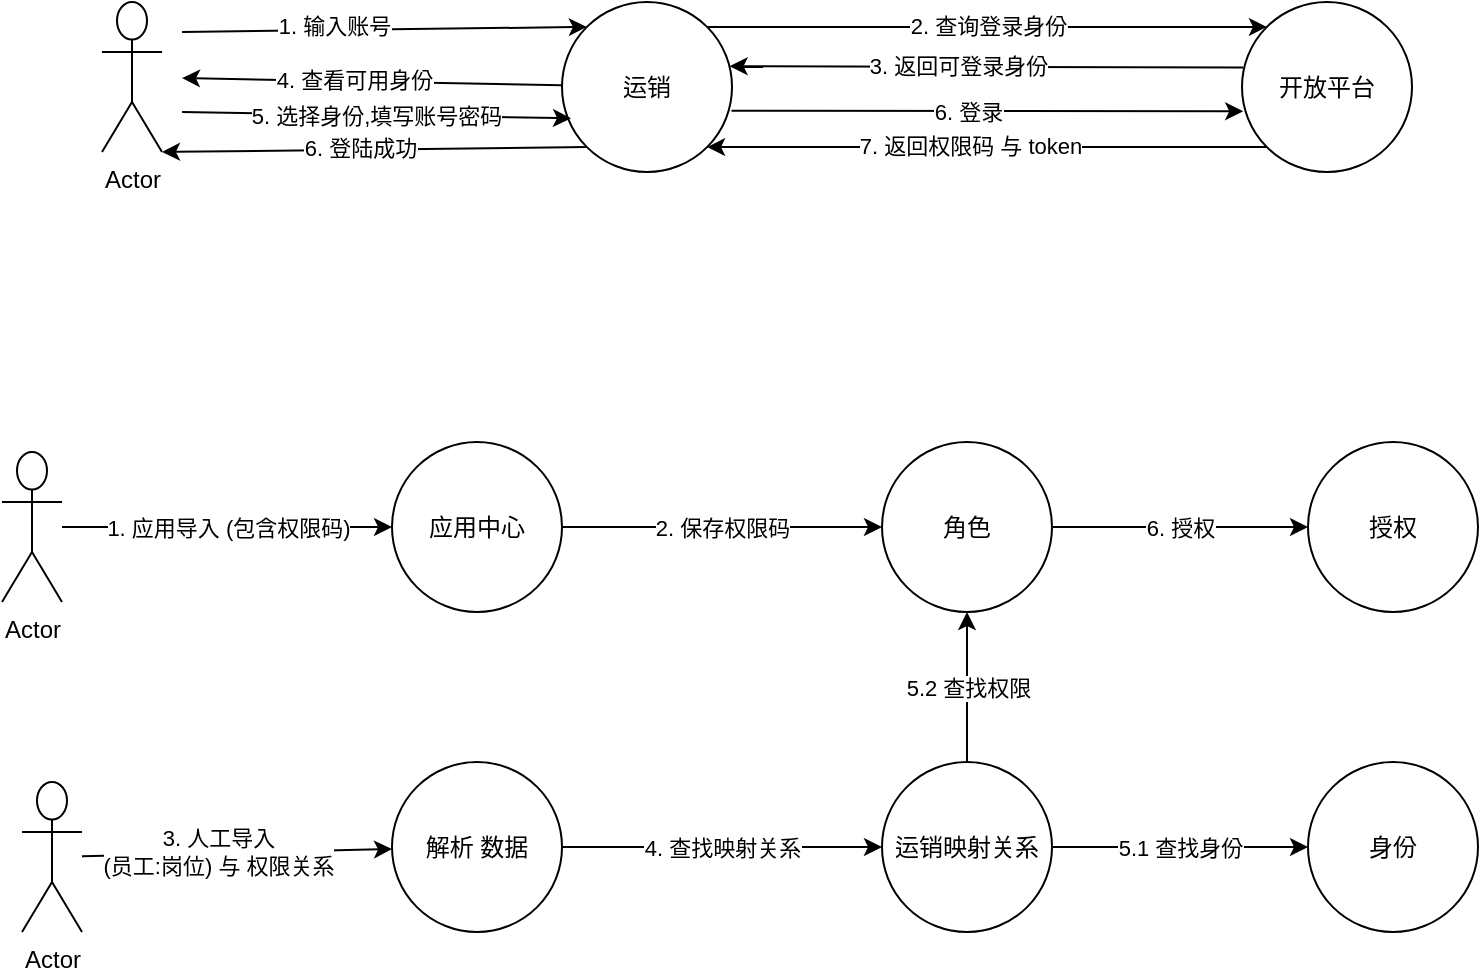 <mxfile>
    <diagram id="dNoqIz6MQm1i8cKQrkP7" name="Page-1">
        <mxGraphModel dx="1951" dy="794" grid="1" gridSize="10" guides="1" tooltips="1" connect="1" arrows="1" fold="1" page="1" pageScale="1" pageWidth="850" pageHeight="1100" math="0" shadow="0">
            <root>
                <mxCell id="0"/>
                <mxCell id="1" parent="0"/>
                <mxCell id="12" value="2. 查询登录身份" style="edgeStyle=none;html=1;exitX=1;exitY=0;exitDx=0;exitDy=0;entryX=0;entryY=0;entryDx=0;entryDy=0;" edge="1" parent="1" source="2" target="11">
                    <mxGeometry relative="1" as="geometry"/>
                </mxCell>
                <mxCell id="18" style="edgeStyle=none;html=1;" edge="1" parent="1" source="2">
                    <mxGeometry relative="1" as="geometry">
                        <mxPoint x="-180" y="353" as="targetPoint"/>
                    </mxGeometry>
                </mxCell>
                <mxCell id="20" value="4. 查看可用身份" style="edgeLabel;html=1;align=center;verticalAlign=middle;resizable=0;points=[];" vertex="1" connectable="0" parent="18">
                    <mxGeometry x="0.1" y="-1" relative="1" as="geometry">
                        <mxPoint as="offset"/>
                    </mxGeometry>
                </mxCell>
                <mxCell id="23" style="edgeStyle=none;html=1;entryX=0.007;entryY=0.643;entryDx=0;entryDy=0;exitX=0.997;exitY=0.64;exitDx=0;exitDy=0;exitPerimeter=0;entryPerimeter=0;" edge="1" parent="1" source="2" target="11">
                    <mxGeometry relative="1" as="geometry"/>
                </mxCell>
                <mxCell id="24" value="6. 登录" style="edgeLabel;html=1;align=center;verticalAlign=middle;resizable=0;points=[];" vertex="1" connectable="0" parent="23">
                    <mxGeometry x="-0.073" relative="1" as="geometry">
                        <mxPoint as="offset"/>
                    </mxGeometry>
                </mxCell>
                <mxCell id="27" style="edgeStyle=none;html=1;exitX=0;exitY=1;exitDx=0;exitDy=0;entryX=1;entryY=1;entryDx=0;entryDy=0;entryPerimeter=0;" edge="1" parent="1" source="2" target="8">
                    <mxGeometry relative="1" as="geometry"/>
                </mxCell>
                <mxCell id="28" value="6. 登陆成功" style="edgeLabel;html=1;align=center;verticalAlign=middle;resizable=0;points=[];" vertex="1" connectable="0" parent="27">
                    <mxGeometry x="0.072" y="-1" relative="1" as="geometry">
                        <mxPoint as="offset"/>
                    </mxGeometry>
                </mxCell>
                <mxCell id="2" value="运销" style="ellipse;whiteSpace=wrap;html=1;aspect=fixed;" vertex="1" parent="1">
                    <mxGeometry x="10" y="315" width="85" height="85" as="geometry"/>
                </mxCell>
                <mxCell id="9" style="edgeStyle=none;html=1;entryX=0;entryY=0;entryDx=0;entryDy=0;" edge="1" parent="1" target="2">
                    <mxGeometry relative="1" as="geometry">
                        <mxPoint x="-180" y="330" as="sourcePoint"/>
                    </mxGeometry>
                </mxCell>
                <mxCell id="13" value="1. 输入账号" style="edgeLabel;html=1;align=center;verticalAlign=middle;resizable=0;points=[];" vertex="1" connectable="0" parent="9">
                    <mxGeometry x="-0.25" y="2" relative="1" as="geometry">
                        <mxPoint as="offset"/>
                    </mxGeometry>
                </mxCell>
                <mxCell id="21" value="5. 选择身份,填写账号密码" style="edgeStyle=none;html=1;entryX=0.053;entryY=0.684;entryDx=0;entryDy=0;entryPerimeter=0;" edge="1" parent="1" target="2">
                    <mxGeometry relative="1" as="geometry">
                        <mxPoint x="-180" y="370" as="sourcePoint"/>
                    </mxGeometry>
                </mxCell>
                <mxCell id="8" value="Actor" style="shape=umlActor;verticalLabelPosition=bottom;verticalAlign=top;html=1;outlineConnect=0;" vertex="1" parent="1">
                    <mxGeometry x="-220" y="315" width="30" height="75" as="geometry"/>
                </mxCell>
                <mxCell id="15" style="edgeStyle=none;html=1;entryX=0.986;entryY=0.378;entryDx=0;entryDy=0;entryPerimeter=0;exitX=0.007;exitY=0.385;exitDx=0;exitDy=0;exitPerimeter=0;" edge="1" parent="1" source="11" target="2">
                    <mxGeometry relative="1" as="geometry"/>
                </mxCell>
                <mxCell id="16" value="3. 返回可登录身份" style="edgeLabel;html=1;align=center;verticalAlign=middle;resizable=0;points=[];" vertex="1" connectable="0" parent="15">
                    <mxGeometry x="0.114" y="-1" relative="1" as="geometry">
                        <mxPoint as="offset"/>
                    </mxGeometry>
                </mxCell>
                <mxCell id="25" style="edgeStyle=none;html=1;exitX=0;exitY=1;exitDx=0;exitDy=0;entryX=1;entryY=1;entryDx=0;entryDy=0;" edge="1" parent="1" source="11" target="2">
                    <mxGeometry relative="1" as="geometry"/>
                </mxCell>
                <mxCell id="26" value="7. 返回权限码 与 token" style="edgeLabel;html=1;align=center;verticalAlign=middle;resizable=0;points=[];" vertex="1" connectable="0" parent="25">
                    <mxGeometry x="0.064" y="-1" relative="1" as="geometry">
                        <mxPoint as="offset"/>
                    </mxGeometry>
                </mxCell>
                <mxCell id="11" value="开放平台" style="ellipse;whiteSpace=wrap;html=1;aspect=fixed;" vertex="1" parent="1">
                    <mxGeometry x="350" y="315" width="85" height="85" as="geometry"/>
                </mxCell>
                <mxCell id="32" value="1. 应用导入 (包含权限码)" style="edgeStyle=none;html=1;entryX=0;entryY=0.5;entryDx=0;entryDy=0;" edge="1" parent="1" source="30" target="31">
                    <mxGeometry relative="1" as="geometry">
                        <mxPoint x="-200" y="620" as="sourcePoint"/>
                    </mxGeometry>
                </mxCell>
                <mxCell id="30" value="Actor" style="shape=umlActor;verticalLabelPosition=bottom;verticalAlign=top;html=1;outlineConnect=0;" vertex="1" parent="1">
                    <mxGeometry x="-270" y="540" width="30" height="75" as="geometry"/>
                </mxCell>
                <mxCell id="40" value="2. 保存权限码" style="edgeStyle=none;html=1;entryX=0;entryY=0.5;entryDx=0;entryDy=0;" edge="1" parent="1" source="31" target="39">
                    <mxGeometry relative="1" as="geometry"/>
                </mxCell>
                <mxCell id="31" value="应用中心" style="ellipse;whiteSpace=wrap;html=1;aspect=fixed;" vertex="1" parent="1">
                    <mxGeometry x="-75" y="535" width="85" height="85" as="geometry"/>
                </mxCell>
                <mxCell id="38" value="5.1 查找身份" style="edgeStyle=none;html=1;" edge="1" parent="1" source="33" target="37">
                    <mxGeometry x="0.002" relative="1" as="geometry">
                        <mxPoint as="offset"/>
                    </mxGeometry>
                </mxCell>
                <mxCell id="44" value="5.2 查找权限" style="edgeStyle=none;html=1;" edge="1" parent="1" source="33" target="39">
                    <mxGeometry relative="1" as="geometry"/>
                </mxCell>
                <mxCell id="33" value="运销映射关系" style="ellipse;whiteSpace=wrap;html=1;aspect=fixed;" vertex="1" parent="1">
                    <mxGeometry x="170" y="695" width="85" height="85" as="geometry"/>
                </mxCell>
                <mxCell id="35" style="edgeStyle=none;html=1;" edge="1" parent="1" source="34" target="41">
                    <mxGeometry relative="1" as="geometry"/>
                </mxCell>
                <mxCell id="36" value="3. 人工导入 &lt;br&gt;(员工:岗位) 与 权限关系" style="edgeLabel;html=1;align=center;verticalAlign=middle;resizable=0;points=[];" vertex="1" connectable="0" parent="35">
                    <mxGeometry x="-0.132" y="1" relative="1" as="geometry">
                        <mxPoint as="offset"/>
                    </mxGeometry>
                </mxCell>
                <mxCell id="34" value="Actor" style="shape=umlActor;verticalLabelPosition=bottom;verticalAlign=top;html=1;outlineConnect=0;" vertex="1" parent="1">
                    <mxGeometry x="-260" y="705" width="30" height="75" as="geometry"/>
                </mxCell>
                <mxCell id="37" value="身份" style="ellipse;whiteSpace=wrap;html=1;aspect=fixed;" vertex="1" parent="1">
                    <mxGeometry x="383" y="695" width="85" height="85" as="geometry"/>
                </mxCell>
                <mxCell id="45" value="6. 授权" style="edgeStyle=none;html=1;" edge="1" parent="1" source="39" target="43">
                    <mxGeometry relative="1" as="geometry"/>
                </mxCell>
                <mxCell id="39" value="角色" style="ellipse;whiteSpace=wrap;html=1;aspect=fixed;" vertex="1" parent="1">
                    <mxGeometry x="170" y="535" width="85" height="85" as="geometry"/>
                </mxCell>
                <mxCell id="42" value="4. 查找映射关系" style="edgeStyle=none;html=1;" edge="1" parent="1" source="41" target="33">
                    <mxGeometry relative="1" as="geometry"/>
                </mxCell>
                <mxCell id="41" value="解析 数据" style="ellipse;whiteSpace=wrap;html=1;aspect=fixed;" vertex="1" parent="1">
                    <mxGeometry x="-75" y="695" width="85" height="85" as="geometry"/>
                </mxCell>
                <mxCell id="43" value="授权" style="ellipse;whiteSpace=wrap;html=1;aspect=fixed;" vertex="1" parent="1">
                    <mxGeometry x="383" y="535" width="85" height="85" as="geometry"/>
                </mxCell>
            </root>
        </mxGraphModel>
    </diagram>
</mxfile>